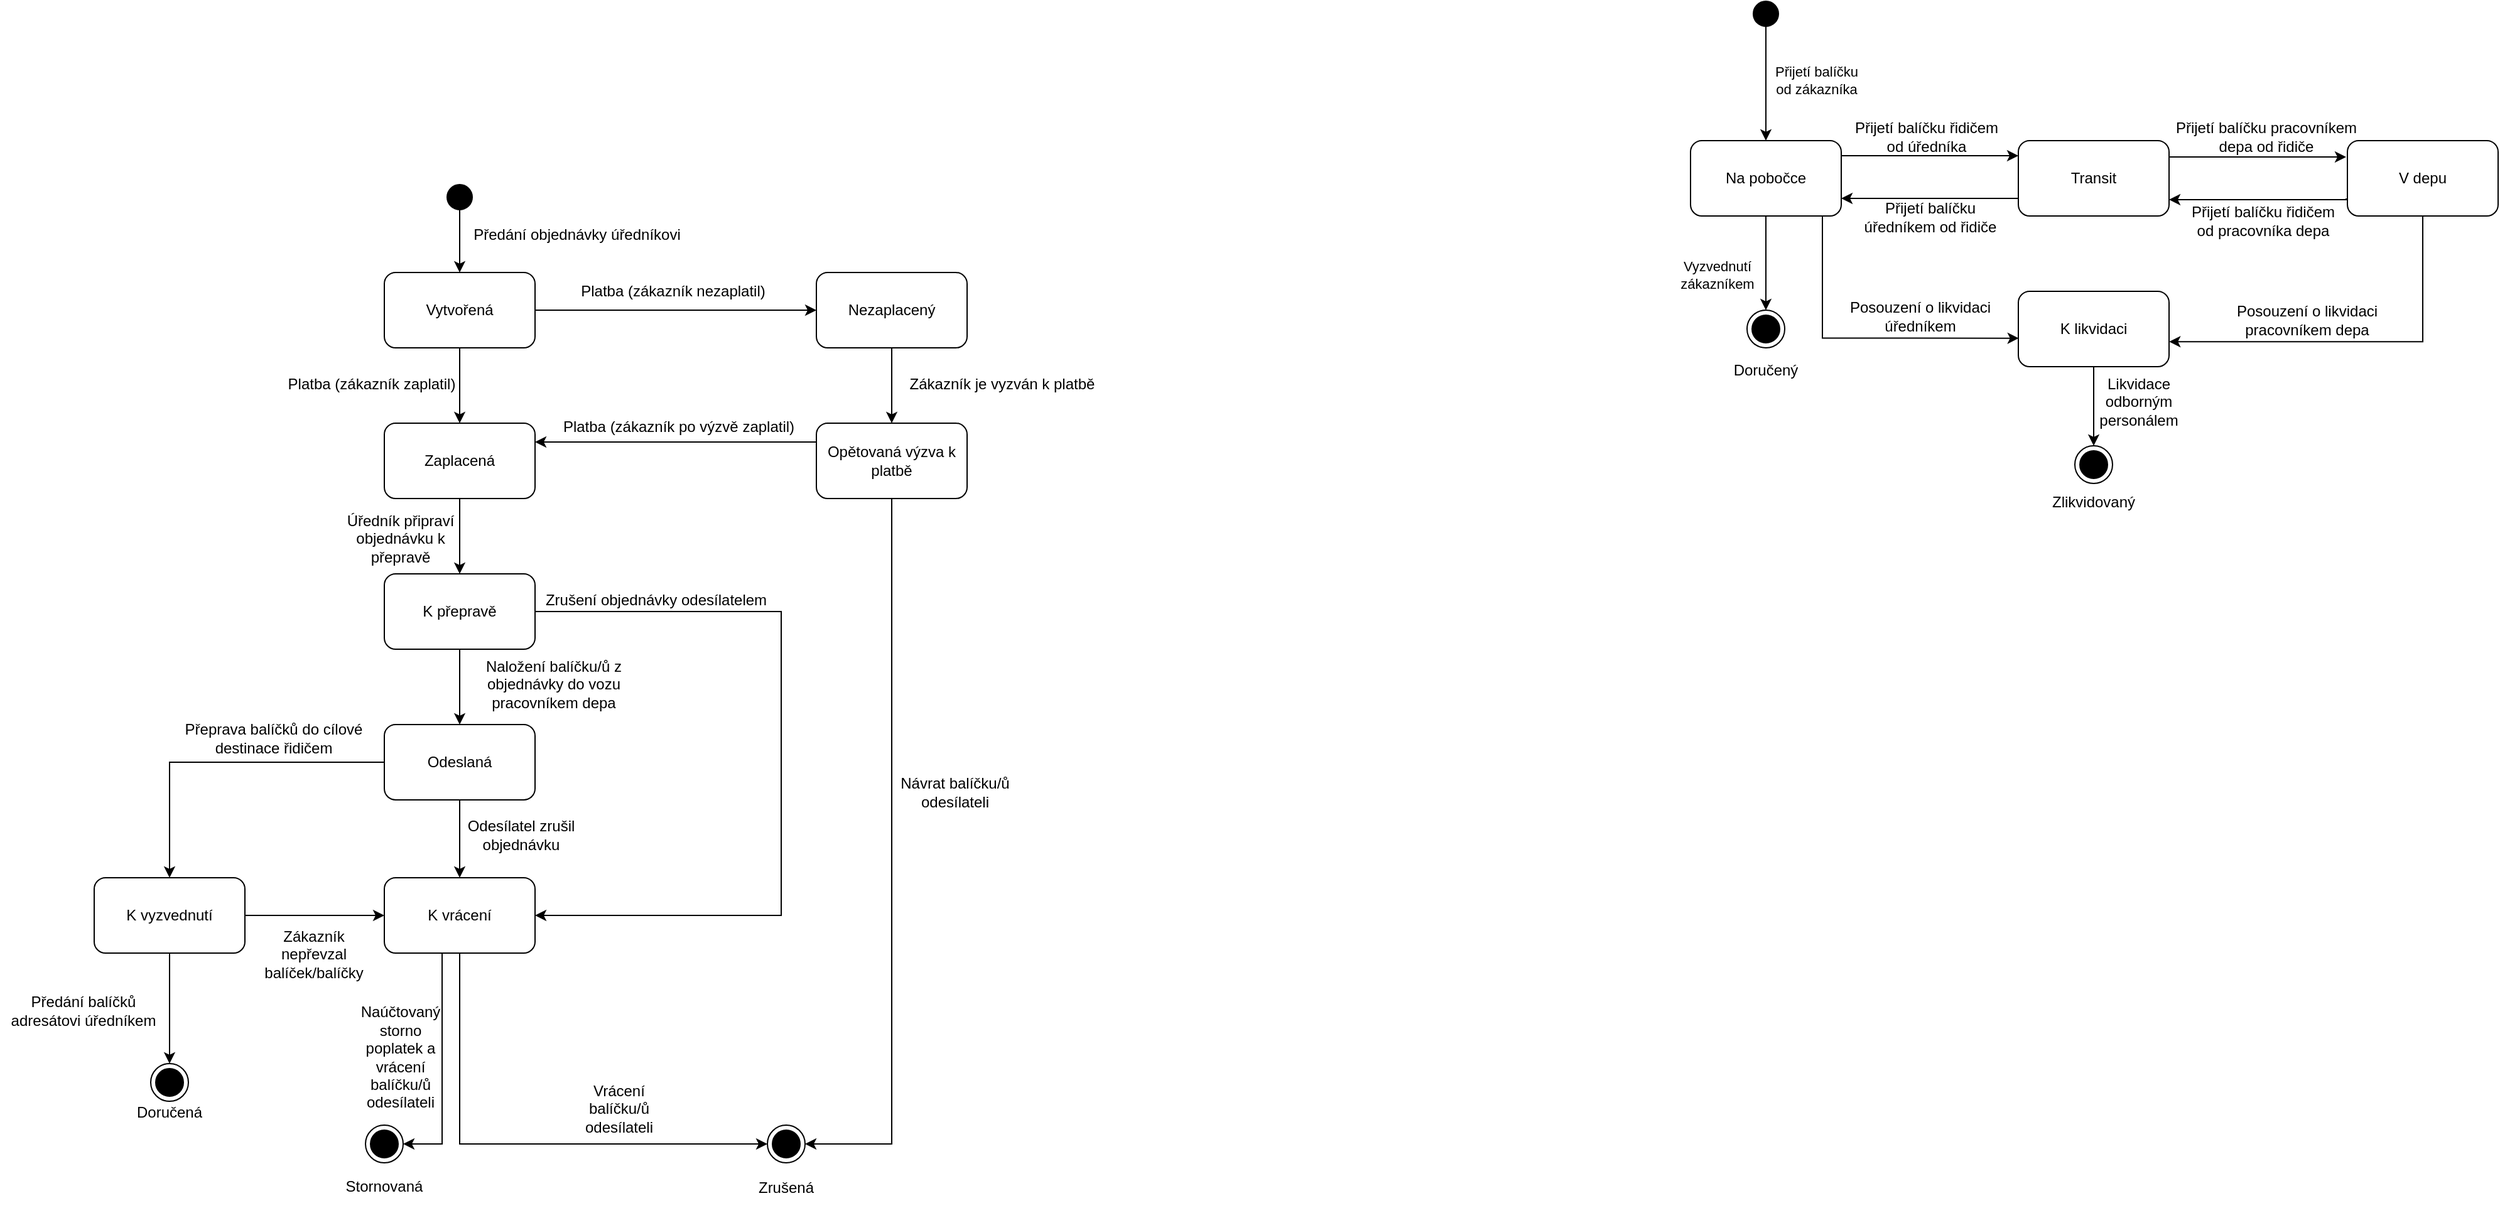 <mxfile version="20.6.0" type="github">
  <diagram id="rpR0K2U36Uah1vizuBD5" name="Stránka-1">
    <mxGraphModel dx="1357" dy="935" grid="0" gridSize="10" guides="1" tooltips="1" connect="1" arrows="1" fold="1" page="0" pageScale="1" pageWidth="1654" pageHeight="1169" math="0" shadow="0">
      <root>
        <mxCell id="0" />
        <mxCell id="1" parent="0" />
        <mxCell id="-f5b54AEYecCwIpN4mBD-33" style="edgeStyle=orthogonalEdgeStyle;rounded=0;orthogonalLoop=1;jettySize=auto;html=1;entryX=0.5;entryY=0;entryDx=0;entryDy=0;" parent="1" source="-f5b54AEYecCwIpN4mBD-25" target="-f5b54AEYecCwIpN4mBD-28" edge="1">
          <mxGeometry relative="1" as="geometry" />
        </mxCell>
        <mxCell id="-f5b54AEYecCwIpN4mBD-25" value="Vytvořená" style="rounded=1;whiteSpace=wrap;html=1;shadow=0;strokeColor=#000000;fillColor=#FFFFFF;" parent="1" vertex="1">
          <mxGeometry x="90" y="100" width="120" height="60" as="geometry" />
        </mxCell>
        <mxCell id="-f5b54AEYecCwIpN4mBD-31" style="edgeStyle=orthogonalEdgeStyle;rounded=0;orthogonalLoop=1;jettySize=auto;html=1;" parent="1" source="-f5b54AEYecCwIpN4mBD-26" target="-f5b54AEYecCwIpN4mBD-25" edge="1">
          <mxGeometry relative="1" as="geometry" />
        </mxCell>
        <mxCell id="-f5b54AEYecCwIpN4mBD-26" value="" style="ellipse;whiteSpace=wrap;html=1;aspect=fixed;fillColor=#000000;" parent="1" vertex="1">
          <mxGeometry x="140" y="30" width="20" height="20" as="geometry" />
        </mxCell>
        <mxCell id="-f5b54AEYecCwIpN4mBD-35" style="edgeStyle=orthogonalEdgeStyle;rounded=0;orthogonalLoop=1;jettySize=auto;html=1;entryX=0.5;entryY=0;entryDx=0;entryDy=0;" parent="1" source="-f5b54AEYecCwIpN4mBD-28" target="-f5b54AEYecCwIpN4mBD-29" edge="1">
          <mxGeometry relative="1" as="geometry" />
        </mxCell>
        <mxCell id="-f5b54AEYecCwIpN4mBD-28" value="Zaplacená" style="rounded=1;whiteSpace=wrap;html=1;shadow=0;strokeColor=#000000;fillColor=#FFFFFF;" parent="1" vertex="1">
          <mxGeometry x="90" y="220" width="120" height="60" as="geometry" />
        </mxCell>
        <mxCell id="-f5b54AEYecCwIpN4mBD-36" style="edgeStyle=orthogonalEdgeStyle;rounded=0;orthogonalLoop=1;jettySize=auto;html=1;entryX=0.5;entryY=0;entryDx=0;entryDy=0;" parent="1" source="-f5b54AEYecCwIpN4mBD-29" target="-f5b54AEYecCwIpN4mBD-30" edge="1">
          <mxGeometry relative="1" as="geometry" />
        </mxCell>
        <mxCell id="YzNrEHP3u6MMPaAe7GLN-16" style="edgeStyle=orthogonalEdgeStyle;rounded=0;orthogonalLoop=1;jettySize=auto;html=1;entryX=1;entryY=0.5;entryDx=0;entryDy=0;exitX=1;exitY=0.5;exitDx=0;exitDy=0;" edge="1" parent="1" source="-f5b54AEYecCwIpN4mBD-29" target="fB1UDGMZwwPNRB_myWk4-4">
          <mxGeometry relative="1" as="geometry">
            <Array as="points">
              <mxPoint x="406" y="370" />
              <mxPoint x="406" y="612" />
            </Array>
          </mxGeometry>
        </mxCell>
        <mxCell id="-f5b54AEYecCwIpN4mBD-29" value="K přepravě" style="rounded=1;whiteSpace=wrap;html=1;shadow=0;strokeColor=#000000;fillColor=#FFFFFF;" parent="1" vertex="1">
          <mxGeometry x="90" y="340" width="120" height="60" as="geometry" />
        </mxCell>
        <mxCell id="-f5b54AEYecCwIpN4mBD-37" style="edgeStyle=orthogonalEdgeStyle;rounded=0;orthogonalLoop=1;jettySize=auto;html=1;entryX=0.5;entryY=0;entryDx=0;entryDy=0;" parent="1" source="-f5b54AEYecCwIpN4mBD-30" edge="1" target="YzNrEHP3u6MMPaAe7GLN-3">
          <mxGeometry relative="1" as="geometry">
            <mxPoint x="-79" y="532" as="targetPoint" />
          </mxGeometry>
        </mxCell>
        <mxCell id="Tsy4HKC1q9n_s2O4C_9x-11" style="edgeStyle=orthogonalEdgeStyle;rounded=0;orthogonalLoop=1;jettySize=auto;html=1;" parent="1" source="-f5b54AEYecCwIpN4mBD-30" target="fB1UDGMZwwPNRB_myWk4-4" edge="1">
          <mxGeometry relative="1" as="geometry" />
        </mxCell>
        <mxCell id="-f5b54AEYecCwIpN4mBD-30" value="Odeslaná" style="rounded=1;whiteSpace=wrap;html=1;shadow=0;strokeColor=#000000;fillColor=#FFFFFF;" parent="1" vertex="1">
          <mxGeometry x="90" y="460" width="120" height="60" as="geometry" />
        </mxCell>
        <mxCell id="-f5b54AEYecCwIpN4mBD-32" value="Předání objednávky úředníkovi" style="text;html=1;strokeColor=none;fillColor=none;align=center;verticalAlign=middle;whiteSpace=wrap;rounded=0;shadow=0;" parent="1" vertex="1">
          <mxGeometry x="155" y="55" width="177" height="30" as="geometry" />
        </mxCell>
        <mxCell id="-f5b54AEYecCwIpN4mBD-38" value="Platba (zákazník zaplatil)" style="text;html=1;strokeColor=none;fillColor=none;align=center;verticalAlign=middle;whiteSpace=wrap;rounded=0;shadow=0;" parent="1" vertex="1">
          <mxGeometry x="10" y="174" width="140" height="30" as="geometry" />
        </mxCell>
        <mxCell id="-f5b54AEYecCwIpN4mBD-39" value="Úředník připraví objednávku k přepravě" style="text;html=1;strokeColor=none;fillColor=none;align=center;verticalAlign=middle;whiteSpace=wrap;rounded=0;shadow=0;" parent="1" vertex="1">
          <mxGeometry x="46" y="284" width="114" height="56" as="geometry" />
        </mxCell>
        <mxCell id="-f5b54AEYecCwIpN4mBD-40" value="Naložení balíčku/ů z objednávky do vozu pracovníkem depa" style="text;html=1;strokeColor=none;fillColor=none;align=center;verticalAlign=middle;whiteSpace=wrap;rounded=0;shadow=0;" parent="1" vertex="1">
          <mxGeometry x="140" y="413" width="170" height="30" as="geometry" />
        </mxCell>
        <mxCell id="-f5b54AEYecCwIpN4mBD-43" value="Přeprava balíčků do cílové destinace řidičem" style="text;html=1;strokeColor=none;fillColor=none;align=center;verticalAlign=middle;whiteSpace=wrap;rounded=0;shadow=0;" parent="1" vertex="1">
          <mxGeometry x="-73" y="456" width="150" height="30" as="geometry" />
        </mxCell>
        <mxCell id="-f5b54AEYecCwIpN4mBD-46" value="Nezaplacený" style="rounded=1;whiteSpace=wrap;html=1;shadow=0;strokeColor=#000000;fillColor=#FFFFFF;" parent="1" vertex="1">
          <mxGeometry x="434" y="100" width="120" height="60" as="geometry" />
        </mxCell>
        <mxCell id="-f5b54AEYecCwIpN4mBD-47" value="" style="endArrow=classic;html=1;rounded=0;exitX=1;exitY=0.5;exitDx=0;exitDy=0;entryX=0;entryY=0.5;entryDx=0;entryDy=0;" parent="1" source="-f5b54AEYecCwIpN4mBD-25" target="-f5b54AEYecCwIpN4mBD-46" edge="1">
          <mxGeometry width="50" height="50" relative="1" as="geometry">
            <mxPoint x="290" y="190" as="sourcePoint" />
            <mxPoint x="340" y="140" as="targetPoint" />
            <Array as="points">
              <mxPoint x="390" y="130" />
            </Array>
          </mxGeometry>
        </mxCell>
        <mxCell id="-f5b54AEYecCwIpN4mBD-48" value="Platba (zákazník nezaplatil)" style="text;html=1;strokeColor=none;fillColor=none;align=center;verticalAlign=middle;whiteSpace=wrap;rounded=0;shadow=0;" parent="1" vertex="1">
          <mxGeometry x="240" y="100" width="160" height="30" as="geometry" />
        </mxCell>
        <mxCell id="YzNrEHP3u6MMPaAe7GLN-12" style="edgeStyle=orthogonalEdgeStyle;rounded=0;orthogonalLoop=1;jettySize=auto;html=1;entryX=1;entryY=0.5;entryDx=0;entryDy=0;" edge="1" parent="1" source="fB1UDGMZwwPNRB_myWk4-4" target="fB1UDGMZwwPNRB_myWk4-7">
          <mxGeometry relative="1" as="geometry">
            <mxPoint x="94" y="781.0" as="targetPoint" />
            <Array as="points">
              <mxPoint x="136" y="794" />
            </Array>
          </mxGeometry>
        </mxCell>
        <mxCell id="fB1UDGMZwwPNRB_myWk4-4" value="K vrácení" style="rounded=1;whiteSpace=wrap;html=1;shadow=0;strokeColor=#000000;fillColor=#FFFFFF;" parent="1" vertex="1">
          <mxGeometry x="90" y="582" width="120" height="60" as="geometry" />
        </mxCell>
        <mxCell id="fB1UDGMZwwPNRB_myWk4-7" value="" style="ellipse;html=1;shape=endState;fillColor=#000000;strokeColor=default;" parent="1" vertex="1">
          <mxGeometry x="75" y="779" width="30" height="30" as="geometry" />
        </mxCell>
        <mxCell id="Tsy4HKC1q9n_s2O4C_9x-19" style="edgeStyle=orthogonalEdgeStyle;rounded=0;orthogonalLoop=1;jettySize=auto;html=1;entryX=1;entryY=0.25;entryDx=0;entryDy=0;" parent="1" source="fB1UDGMZwwPNRB_myWk4-8" target="-f5b54AEYecCwIpN4mBD-28" edge="1">
          <mxGeometry relative="1" as="geometry">
            <Array as="points">
              <mxPoint x="372" y="235" />
              <mxPoint x="372" y="235" />
            </Array>
          </mxGeometry>
        </mxCell>
        <mxCell id="Tsy4HKC1q9n_s2O4C_9x-30" style="edgeStyle=orthogonalEdgeStyle;rounded=0;orthogonalLoop=1;jettySize=auto;html=1;entryX=1;entryY=0.5;entryDx=0;entryDy=0;" parent="1" source="fB1UDGMZwwPNRB_myWk4-8" target="YzNrEHP3u6MMPaAe7GLN-1" edge="1">
          <mxGeometry relative="1" as="geometry">
            <Array as="points">
              <mxPoint x="494" y="794" />
            </Array>
          </mxGeometry>
        </mxCell>
        <mxCell id="fB1UDGMZwwPNRB_myWk4-8" value="Opětovaná výzva k platbě" style="rounded=1;whiteSpace=wrap;html=1;shadow=0;strokeColor=#000000;fillColor=#FFFFFF;" parent="1" vertex="1">
          <mxGeometry x="434" y="220" width="120" height="60" as="geometry" />
        </mxCell>
        <mxCell id="fB1UDGMZwwPNRB_myWk4-9" value="" style="endArrow=classic;html=1;rounded=0;entryX=0.5;entryY=0;entryDx=0;entryDy=0;" parent="1" source="-f5b54AEYecCwIpN4mBD-46" target="fB1UDGMZwwPNRB_myWk4-8" edge="1">
          <mxGeometry width="50" height="50" relative="1" as="geometry">
            <mxPoint x="551" y="413" as="sourcePoint" />
            <mxPoint x="601" y="363" as="targetPoint" />
          </mxGeometry>
        </mxCell>
        <mxCell id="fB1UDGMZwwPNRB_myWk4-10" value="Zákazník je vyzván k platbě" style="text;html=1;strokeColor=none;fillColor=none;align=center;verticalAlign=middle;whiteSpace=wrap;rounded=0;shadow=0;" parent="1" vertex="1">
          <mxGeometry x="502" y="174" width="160" height="30" as="geometry" />
        </mxCell>
        <mxCell id="fB1UDGMZwwPNRB_myWk4-12" value="Platba (zákazník po výzvě zaplatil)" style="text;html=1;strokeColor=none;fillColor=none;align=center;verticalAlign=middle;whiteSpace=wrap;rounded=0;shadow=0;" parent="1" vertex="1">
          <mxGeometry x="228" y="208" width="193" height="30" as="geometry" />
        </mxCell>
        <mxCell id="fB1UDGMZwwPNRB_myWk4-16" value="Návrat balíčku/ů odesílateli" style="text;html=1;strokeColor=none;fillColor=none;align=center;verticalAlign=middle;whiteSpace=wrap;rounded=0;shadow=0;" parent="1" vertex="1">
          <mxGeometry x="487" y="499" width="115" height="30" as="geometry" />
        </mxCell>
        <mxCell id="fB1UDGMZwwPNRB_myWk4-6" value="Zákazník nepřevzal balíček/balíčky" style="text;html=1;strokeColor=none;fillColor=none;align=center;verticalAlign=middle;whiteSpace=wrap;rounded=0;shadow=0;" parent="1" vertex="1">
          <mxGeometry x="-13" y="619" width="93.5" height="47" as="geometry" />
        </mxCell>
        <mxCell id="Tsy4HKC1q9n_s2O4C_9x-24" value="" style="ellipse;html=1;shape=endState;fillColor=#000000;strokeColor=default;" parent="1" vertex="1">
          <mxGeometry x="-96" y="730" width="30" height="30" as="geometry" />
        </mxCell>
        <mxCell id="Tsy4HKC1q9n_s2O4C_9x-25" value="Doručená" style="text;html=1;strokeColor=none;fillColor=none;align=center;verticalAlign=middle;whiteSpace=wrap;rounded=0;shadow=0;" parent="1" vertex="1">
          <mxGeometry x="-131" y="754" width="100" height="30" as="geometry" />
        </mxCell>
        <mxCell id="Tsy4HKC1q9n_s2O4C_9x-32" value="Stornovaná" style="text;html=1;strokeColor=none;fillColor=none;align=center;verticalAlign=middle;whiteSpace=wrap;rounded=0;shadow=0;" parent="1" vertex="1">
          <mxGeometry x="40" y="813" width="100" height="30" as="geometry" />
        </mxCell>
        <mxCell id="Tsy4HKC1q9n_s2O4C_9x-46" value="Vyzvednutí&lt;br&gt;zákazníkem" style="edgeStyle=orthogonalEdgeStyle;rounded=0;orthogonalLoop=1;jettySize=auto;html=1;entryX=0.5;entryY=0;entryDx=0;entryDy=0;" parent="1" source="Tsy4HKC1q9n_s2O4C_9x-33" target="Tsy4HKC1q9n_s2O4C_9x-45" edge="1">
          <mxGeometry x="0.253" y="-39" relative="1" as="geometry">
            <mxPoint as="offset" />
          </mxGeometry>
        </mxCell>
        <mxCell id="YzNrEHP3u6MMPaAe7GLN-19" style="edgeStyle=orthogonalEdgeStyle;rounded=0;orthogonalLoop=1;jettySize=auto;html=1;" edge="1" parent="1" source="Tsy4HKC1q9n_s2O4C_9x-33" target="YzNrEHP3u6MMPaAe7GLN-18">
          <mxGeometry relative="1" as="geometry">
            <Array as="points">
              <mxPoint x="1320" y="7" />
              <mxPoint x="1320" y="7" />
            </Array>
          </mxGeometry>
        </mxCell>
        <mxCell id="YzNrEHP3u6MMPaAe7GLN-20" style="edgeStyle=orthogonalEdgeStyle;rounded=0;orthogonalLoop=1;jettySize=auto;html=1;entryX=0;entryY=0.75;entryDx=0;entryDy=0;startArrow=classic;startFill=1;endArrow=none;endFill=0;" edge="1" parent="1" source="Tsy4HKC1q9n_s2O4C_9x-33" target="YzNrEHP3u6MMPaAe7GLN-18">
          <mxGeometry relative="1" as="geometry">
            <Array as="points">
              <mxPoint x="1391" y="41" />
            </Array>
          </mxGeometry>
        </mxCell>
        <mxCell id="YzNrEHP3u6MMPaAe7GLN-33" style="edgeStyle=orthogonalEdgeStyle;rounded=0;orthogonalLoop=1;jettySize=auto;html=1;entryX=0.003;entryY=0.622;entryDx=0;entryDy=0;entryPerimeter=0;startArrow=none;startFill=0;endArrow=classic;endFill=1;exitX=0.75;exitY=1;exitDx=0;exitDy=0;" edge="1" parent="1" source="Tsy4HKC1q9n_s2O4C_9x-33" target="YzNrEHP3u6MMPaAe7GLN-31">
          <mxGeometry relative="1" as="geometry">
            <Array as="points">
              <mxPoint x="1235" y="55" />
              <mxPoint x="1235" y="152" />
            </Array>
          </mxGeometry>
        </mxCell>
        <mxCell id="Tsy4HKC1q9n_s2O4C_9x-33" value="Na pobočce" style="rounded=1;whiteSpace=wrap;html=1;" parent="1" vertex="1">
          <mxGeometry x="1130" y="-5" width="120" height="60" as="geometry" />
        </mxCell>
        <mxCell id="YzNrEHP3u6MMPaAe7GLN-32" style="edgeStyle=orthogonalEdgeStyle;rounded=0;orthogonalLoop=1;jettySize=auto;html=1;entryX=1.001;entryY=0.668;entryDx=0;entryDy=0;startArrow=none;startFill=0;endArrow=classic;endFill=1;exitX=0.5;exitY=1;exitDx=0;exitDy=0;entryPerimeter=0;" edge="1" parent="1" source="Tsy4HKC1q9n_s2O4C_9x-34" target="YzNrEHP3u6MMPaAe7GLN-31">
          <mxGeometry relative="1" as="geometry" />
        </mxCell>
        <mxCell id="Tsy4HKC1q9n_s2O4C_9x-34" value="V depu" style="rounded=1;whiteSpace=wrap;html=1;" parent="1" vertex="1">
          <mxGeometry x="1653" y="-5" width="120" height="60" as="geometry" />
        </mxCell>
        <mxCell id="Tsy4HKC1q9n_s2O4C_9x-36" value="Přijetí balíčku&lt;br&gt;od zákazníka" style="edgeStyle=orthogonalEdgeStyle;rounded=0;orthogonalLoop=1;jettySize=auto;html=1;exitX=0.5;exitY=1;exitDx=0;exitDy=0;" parent="1" source="Tsy4HKC1q9n_s2O4C_9x-35" target="Tsy4HKC1q9n_s2O4C_9x-33" edge="1">
          <mxGeometry x="-0.055" y="40" relative="1" as="geometry">
            <mxPoint as="offset" />
          </mxGeometry>
        </mxCell>
        <mxCell id="Tsy4HKC1q9n_s2O4C_9x-35" value="" style="ellipse;whiteSpace=wrap;html=1;aspect=fixed;fillColor=#000000;" parent="1" vertex="1">
          <mxGeometry x="1180" y="-116" width="20" height="20" as="geometry" />
        </mxCell>
        <mxCell id="Tsy4HKC1q9n_s2O4C_9x-45" value="" style="ellipse;html=1;shape=endState;fillColor=#000000;strokeColor=default;" parent="1" vertex="1">
          <mxGeometry x="1175" y="130" width="30" height="30" as="geometry" />
        </mxCell>
        <mxCell id="Tsy4HKC1q9n_s2O4C_9x-52" value="" style="ellipse;html=1;shape=endState;fillColor=#000000;strokeColor=default;" parent="1" vertex="1">
          <mxGeometry x="1436" y="238" width="30" height="30" as="geometry" />
        </mxCell>
        <mxCell id="YzNrEHP3u6MMPaAe7GLN-1" value="" style="ellipse;html=1;shape=endState;fillColor=#000000;strokeColor=default;" vertex="1" parent="1">
          <mxGeometry x="395" y="779" width="30" height="30" as="geometry" />
        </mxCell>
        <mxCell id="YzNrEHP3u6MMPaAe7GLN-2" value="Zrušená" style="text;html=1;strokeColor=none;fillColor=none;align=center;verticalAlign=middle;whiteSpace=wrap;rounded=0;shadow=0;" vertex="1" parent="1">
          <mxGeometry x="360" y="814" width="100" height="30" as="geometry" />
        </mxCell>
        <mxCell id="YzNrEHP3u6MMPaAe7GLN-5" style="edgeStyle=orthogonalEdgeStyle;rounded=0;orthogonalLoop=1;jettySize=auto;html=1;entryX=0.5;entryY=0;entryDx=0;entryDy=0;" edge="1" parent="1" source="YzNrEHP3u6MMPaAe7GLN-3" target="Tsy4HKC1q9n_s2O4C_9x-24">
          <mxGeometry relative="1" as="geometry">
            <Array as="points" />
          </mxGeometry>
        </mxCell>
        <mxCell id="YzNrEHP3u6MMPaAe7GLN-7" style="edgeStyle=orthogonalEdgeStyle;rounded=0;orthogonalLoop=1;jettySize=auto;html=1;entryX=0;entryY=0.5;entryDx=0;entryDy=0;" edge="1" parent="1" source="YzNrEHP3u6MMPaAe7GLN-3" target="fB1UDGMZwwPNRB_myWk4-4">
          <mxGeometry relative="1" as="geometry" />
        </mxCell>
        <mxCell id="YzNrEHP3u6MMPaAe7GLN-3" value="K vyzvednutí" style="rounded=1;whiteSpace=wrap;html=1;shadow=0;strokeColor=#000000;fillColor=#FFFFFF;" vertex="1" parent="1">
          <mxGeometry x="-141" y="582" width="120" height="60" as="geometry" />
        </mxCell>
        <mxCell id="YzNrEHP3u6MMPaAe7GLN-6" value="Předání balíčků adresátovi úředníkem" style="text;html=1;strokeColor=none;fillColor=none;align=center;verticalAlign=middle;whiteSpace=wrap;rounded=0;shadow=0;" vertex="1" parent="1">
          <mxGeometry x="-216" y="670" width="133" height="36" as="geometry" />
        </mxCell>
        <mxCell id="YzNrEHP3u6MMPaAe7GLN-9" value="Odesílatel zrušil objednávku" style="text;html=1;strokeColor=none;fillColor=none;align=center;verticalAlign=middle;whiteSpace=wrap;rounded=0;shadow=0;" vertex="1" parent="1">
          <mxGeometry x="155" y="529" width="88" height="38" as="geometry" />
        </mxCell>
        <mxCell id="YzNrEHP3u6MMPaAe7GLN-13" style="edgeStyle=orthogonalEdgeStyle;rounded=0;orthogonalLoop=1;jettySize=auto;html=1;entryX=0;entryY=0.5;entryDx=0;entryDy=0;exitX=0.5;exitY=1;exitDx=0;exitDy=0;" edge="1" parent="1" source="fB1UDGMZwwPNRB_myWk4-4" target="YzNrEHP3u6MMPaAe7GLN-1">
          <mxGeometry relative="1" as="geometry">
            <mxPoint x="149" y="710" as="sourcePoint" />
            <mxPoint x="205.0" y="817" as="targetPoint" />
          </mxGeometry>
        </mxCell>
        <mxCell id="YzNrEHP3u6MMPaAe7GLN-14" value="Naúčtovaný storno poplatek a vrácení balíčku/ů odesílateli" style="text;html=1;strokeColor=none;fillColor=none;align=center;verticalAlign=middle;whiteSpace=wrap;rounded=0;shadow=0;" vertex="1" parent="1">
          <mxGeometry x="70" y="696" width="66" height="58" as="geometry" />
        </mxCell>
        <mxCell id="YzNrEHP3u6MMPaAe7GLN-15" value="Vrácení balíčku/ů odesílateli" style="text;html=1;strokeColor=none;fillColor=none;align=center;verticalAlign=middle;whiteSpace=wrap;rounded=0;shadow=0;" vertex="1" parent="1">
          <mxGeometry x="244" y="737" width="66" height="58" as="geometry" />
        </mxCell>
        <mxCell id="YzNrEHP3u6MMPaAe7GLN-17" value="Zrušení objednávky odesílatelem" style="text;html=1;strokeColor=none;fillColor=none;align=center;verticalAlign=middle;whiteSpace=wrap;rounded=0;shadow=0;" vertex="1" parent="1">
          <mxGeometry x="213" y="346" width="187" height="30" as="geometry" />
        </mxCell>
        <mxCell id="YzNrEHP3u6MMPaAe7GLN-18" value="Transit" style="rounded=1;whiteSpace=wrap;html=1;" vertex="1" parent="1">
          <mxGeometry x="1391" y="-5" width="120" height="60" as="geometry" />
        </mxCell>
        <mxCell id="YzNrEHP3u6MMPaAe7GLN-21" style="edgeStyle=orthogonalEdgeStyle;rounded=0;orthogonalLoop=1;jettySize=auto;html=1;" edge="1" parent="1">
          <mxGeometry relative="1" as="geometry">
            <mxPoint x="1511" y="8" as="sourcePoint" />
            <mxPoint x="1652" y="8" as="targetPoint" />
            <Array as="points">
              <mxPoint x="1581" y="8" />
              <mxPoint x="1581" y="8" />
            </Array>
          </mxGeometry>
        </mxCell>
        <mxCell id="YzNrEHP3u6MMPaAe7GLN-22" style="edgeStyle=orthogonalEdgeStyle;rounded=0;orthogonalLoop=1;jettySize=auto;html=1;entryX=0;entryY=0.75;entryDx=0;entryDy=0;startArrow=classic;startFill=1;endArrow=none;endFill=0;" edge="1" parent="1">
          <mxGeometry relative="1" as="geometry">
            <mxPoint x="1511" y="42" as="sourcePoint" />
            <mxPoint x="1652" y="41" as="targetPoint" />
            <Array as="points">
              <mxPoint x="1652" y="42" />
            </Array>
          </mxGeometry>
        </mxCell>
        <mxCell id="YzNrEHP3u6MMPaAe7GLN-23" value="Doručený" style="text;html=1;strokeColor=none;fillColor=none;align=center;verticalAlign=middle;whiteSpace=wrap;rounded=0;" vertex="1" parent="1">
          <mxGeometry x="1160" y="163" width="60" height="30" as="geometry" />
        </mxCell>
        <mxCell id="YzNrEHP3u6MMPaAe7GLN-24" value="Zlikvidovaný" style="text;html=1;strokeColor=none;fillColor=none;align=center;verticalAlign=middle;whiteSpace=wrap;rounded=0;" vertex="1" parent="1">
          <mxGeometry x="1421" y="268" width="60" height="30" as="geometry" />
        </mxCell>
        <mxCell id="YzNrEHP3u6MMPaAe7GLN-25" value="Přijetí balíčku řidičem od úředníka" style="text;html=1;strokeColor=none;fillColor=none;align=center;verticalAlign=middle;whiteSpace=wrap;rounded=0;" vertex="1" parent="1">
          <mxGeometry x="1255" y="-23" width="126" height="30" as="geometry" />
        </mxCell>
        <mxCell id="YzNrEHP3u6MMPaAe7GLN-26" value="Přijetí balíčku úředníkem od řidiče" style="text;html=1;strokeColor=none;fillColor=none;align=center;verticalAlign=middle;whiteSpace=wrap;rounded=0;" vertex="1" parent="1">
          <mxGeometry x="1258" y="41" width="126" height="30" as="geometry" />
        </mxCell>
        <mxCell id="YzNrEHP3u6MMPaAe7GLN-27" value="Přijetí balíčku pracovníkem depa od řidiče" style="text;html=1;strokeColor=none;fillColor=none;align=center;verticalAlign=middle;whiteSpace=wrap;rounded=0;" vertex="1" parent="1">
          <mxGeometry x="1514" y="-23" width="149" height="30" as="geometry" />
        </mxCell>
        <mxCell id="YzNrEHP3u6MMPaAe7GLN-28" value="Přijetí balíčku řidičem od pracovníka depa" style="text;html=1;strokeColor=none;fillColor=none;align=center;verticalAlign=middle;whiteSpace=wrap;rounded=0;" vertex="1" parent="1">
          <mxGeometry x="1523" y="44" width="126" height="30" as="geometry" />
        </mxCell>
        <mxCell id="YzNrEHP3u6MMPaAe7GLN-36" style="edgeStyle=orthogonalEdgeStyle;rounded=0;orthogonalLoop=1;jettySize=auto;html=1;entryX=0.5;entryY=0;entryDx=0;entryDy=0;startArrow=none;startFill=0;endArrow=classic;endFill=1;" edge="1" parent="1" source="YzNrEHP3u6MMPaAe7GLN-31" target="Tsy4HKC1q9n_s2O4C_9x-52">
          <mxGeometry relative="1" as="geometry" />
        </mxCell>
        <mxCell id="YzNrEHP3u6MMPaAe7GLN-31" value="K likvidaci" style="rounded=1;whiteSpace=wrap;html=1;" vertex="1" parent="1">
          <mxGeometry x="1391" y="115" width="120" height="60" as="geometry" />
        </mxCell>
        <mxCell id="YzNrEHP3u6MMPaAe7GLN-34" value="Posouzení o likvidaci pracovníkem depa" style="text;html=1;strokeColor=none;fillColor=none;align=center;verticalAlign=middle;whiteSpace=wrap;rounded=0;" vertex="1" parent="1">
          <mxGeometry x="1558" y="123" width="126" height="30" as="geometry" />
        </mxCell>
        <mxCell id="YzNrEHP3u6MMPaAe7GLN-37" value="Likvidace odborným personálem" style="text;html=1;strokeColor=none;fillColor=none;align=center;verticalAlign=middle;whiteSpace=wrap;rounded=0;" vertex="1" parent="1">
          <mxGeometry x="1453" y="185" width="68" height="35" as="geometry" />
        </mxCell>
        <mxCell id="YzNrEHP3u6MMPaAe7GLN-38" value="Posouzení o likvidaci úředníkem" style="text;html=1;strokeColor=none;fillColor=none;align=center;verticalAlign=middle;whiteSpace=wrap;rounded=0;" vertex="1" parent="1">
          <mxGeometry x="1250" y="120" width="126" height="30" as="geometry" />
        </mxCell>
      </root>
    </mxGraphModel>
  </diagram>
</mxfile>
